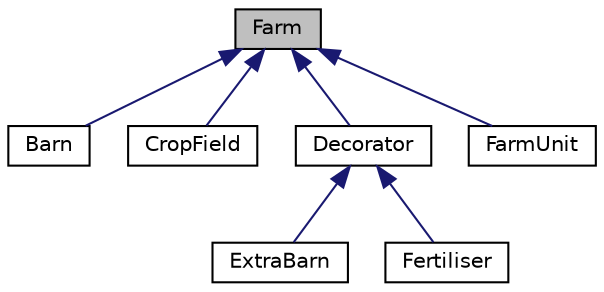 digraph "Farm"
{
 // LATEX_PDF_SIZE
  edge [fontname="Helvetica",fontsize="10",labelfontname="Helvetica",labelfontsize="10"];
  node [fontname="Helvetica",fontsize="10",shape=record];
  Node1 [label="Farm",height=0.2,width=0.4,color="black", fillcolor="grey75", style="filled", fontcolor="black",tooltip=" "];
  Node1 -> Node2 [dir="back",color="midnightblue",fontsize="10",style="solid"];
  Node2 [label="Barn",height=0.2,width=0.4,color="black", fillcolor="white", style="filled",URL="$classBarn.html",tooltip=" "];
  Node1 -> Node3 [dir="back",color="midnightblue",fontsize="10",style="solid"];
  Node3 [label="CropField",height=0.2,width=0.4,color="black", fillcolor="white", style="filled",URL="$classCropField.html",tooltip=" "];
  Node1 -> Node4 [dir="back",color="midnightblue",fontsize="10",style="solid"];
  Node4 [label="Decorator",height=0.2,width=0.4,color="black", fillcolor="white", style="filled",URL="$classDecorator.html",tooltip=" "];
  Node4 -> Node5 [dir="back",color="midnightblue",fontsize="10",style="solid"];
  Node5 [label="ExtraBarn",height=0.2,width=0.4,color="black", fillcolor="white", style="filled",URL="$classExtraBarn.html",tooltip=" "];
  Node4 -> Node6 [dir="back",color="midnightblue",fontsize="10",style="solid"];
  Node6 [label="Fertiliser",height=0.2,width=0.4,color="black", fillcolor="white", style="filled",URL="$classFertiliser.html",tooltip=" "];
  Node1 -> Node7 [dir="back",color="midnightblue",fontsize="10",style="solid"];
  Node7 [label="FarmUnit",height=0.2,width=0.4,color="black", fillcolor="white", style="filled",URL="$classFarmUnit.html",tooltip=" "];
}
